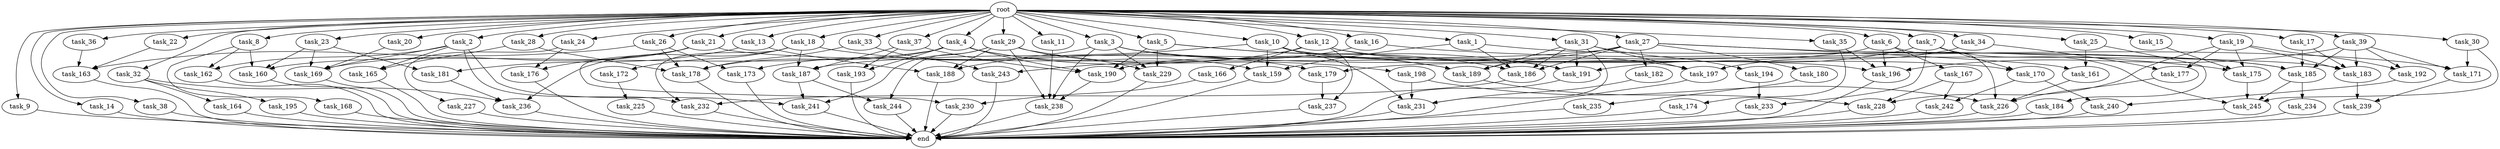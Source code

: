 digraph G {
  root [size="0.000000"];
  task_1 [size="1.024000"];
  task_2 [size="1.024000"];
  task_3 [size="1.024000"];
  task_4 [size="1.024000"];
  task_5 [size="1.024000"];
  task_6 [size="1.024000"];
  task_7 [size="1.024000"];
  task_8 [size="1.024000"];
  task_9 [size="1.024000"];
  task_10 [size="1.024000"];
  task_11 [size="1.024000"];
  task_12 [size="1.024000"];
  task_13 [size="1.024000"];
  task_14 [size="1.024000"];
  task_15 [size="1.024000"];
  task_16 [size="1.024000"];
  task_17 [size="1.024000"];
  task_18 [size="1.024000"];
  task_19 [size="1.024000"];
  task_20 [size="1.024000"];
  task_21 [size="1.024000"];
  task_22 [size="1.024000"];
  task_23 [size="1.024000"];
  task_24 [size="1.024000"];
  task_25 [size="1.024000"];
  task_26 [size="1.024000"];
  task_27 [size="1.024000"];
  task_28 [size="1.024000"];
  task_29 [size="1.024000"];
  task_30 [size="1.024000"];
  task_31 [size="1.024000"];
  task_32 [size="1.024000"];
  task_33 [size="1.024000"];
  task_34 [size="1.024000"];
  task_35 [size="1.024000"];
  task_36 [size="1.024000"];
  task_37 [size="1.024000"];
  task_38 [size="1.024000"];
  task_39 [size="1.024000"];
  task_159 [size="2250562863.104000"];
  task_160 [size="1975684956.160000"];
  task_161 [size="171798691.840000"];
  task_162 [size="1116691496.960000"];
  task_163 [size="2267742732.288000"];
  task_164 [size="34359738.368000"];
  task_165 [size="1279900254.208000"];
  task_166 [size="77309411.328000"];
  task_167 [size="34359738.368000"];
  task_168 [size="695784701.952000"];
  task_169 [size="1778116460.544000"];
  task_170 [size="936302870.528000"];
  task_171 [size="764504178.688000"];
  task_172 [size="858993459.200000"];
  task_173 [size="1408749273.088000"];
  task_174 [size="309237645.312000"];
  task_175 [size="1494648619.008000"];
  task_176 [size="111669149.696000"];
  task_177 [size="429496729.600000"];
  task_178 [size="2714419331.072000"];
  task_179 [size="893353197.568000"];
  task_180 [size="34359738.368000"];
  task_181 [size="498216206.336000"];
  task_182 [size="34359738.368000"];
  task_183 [size="979252543.488000"];
  task_184 [size="137438953.472000"];
  task_185 [size="1417339207.680000"];
  task_186 [size="1589137899.520000"];
  task_187 [size="1589137899.520000"];
  task_188 [size="1082331758.592000"];
  task_189 [size="1992864825.344000"];
  task_190 [size="2284922601.472000"];
  task_191 [size="2413771620.352000"];
  task_192 [size="352187318.272000"];
  task_193 [size="1554778161.152000"];
  task_194 [size="549755813.888000"];
  task_195 [size="34359738.368000"];
  task_196 [size="1176821039.104000"];
  task_197 [size="841813590.016000"];
  task_198 [size="309237645.312000"];
  task_225 [size="309237645.312000"];
  task_226 [size="833223655.424000"];
  task_227 [size="34359738.368000"];
  task_228 [size="463856467.968000"];
  task_229 [size="1168231104.512000"];
  task_230 [size="154618822.656000"];
  task_231 [size="2104533975.040000"];
  task_232 [size="1589137899.520000"];
  task_233 [size="1717986918.400000"];
  task_234 [size="77309411.328000"];
  task_235 [size="34359738.368000"];
  task_236 [size="1314259992.576000"];
  task_237 [size="214748364.800000"];
  task_238 [size="1314259992.576000"];
  task_239 [size="1245540515.840000"];
  task_240 [size="455266533.376000"];
  task_241 [size="1589137899.520000"];
  task_242 [size="635655159.808000"];
  task_243 [size="214748364.800000"];
  task_244 [size="1168231104.512000"];
  task_245 [size="1434519076.864000"];
  end [size="0.000000"];

  root -> task_1 [size="1.000000"];
  root -> task_2 [size="1.000000"];
  root -> task_3 [size="1.000000"];
  root -> task_4 [size="1.000000"];
  root -> task_5 [size="1.000000"];
  root -> task_6 [size="1.000000"];
  root -> task_7 [size="1.000000"];
  root -> task_8 [size="1.000000"];
  root -> task_9 [size="1.000000"];
  root -> task_10 [size="1.000000"];
  root -> task_11 [size="1.000000"];
  root -> task_12 [size="1.000000"];
  root -> task_13 [size="1.000000"];
  root -> task_14 [size="1.000000"];
  root -> task_15 [size="1.000000"];
  root -> task_16 [size="1.000000"];
  root -> task_17 [size="1.000000"];
  root -> task_18 [size="1.000000"];
  root -> task_19 [size="1.000000"];
  root -> task_20 [size="1.000000"];
  root -> task_21 [size="1.000000"];
  root -> task_22 [size="1.000000"];
  root -> task_23 [size="1.000000"];
  root -> task_24 [size="1.000000"];
  root -> task_25 [size="1.000000"];
  root -> task_26 [size="1.000000"];
  root -> task_27 [size="1.000000"];
  root -> task_28 [size="1.000000"];
  root -> task_29 [size="1.000000"];
  root -> task_30 [size="1.000000"];
  root -> task_31 [size="1.000000"];
  root -> task_32 [size="1.000000"];
  root -> task_33 [size="1.000000"];
  root -> task_34 [size="1.000000"];
  root -> task_35 [size="1.000000"];
  root -> task_36 [size="1.000000"];
  root -> task_37 [size="1.000000"];
  root -> task_38 [size="1.000000"];
  root -> task_39 [size="1.000000"];
  task_1 -> task_159 [size="679477248.000000"];
  task_1 -> task_185 [size="679477248.000000"];
  task_1 -> task_186 [size="679477248.000000"];
  task_2 -> task_162 [size="411041792.000000"];
  task_2 -> task_165 [size="411041792.000000"];
  task_2 -> task_169 [size="411041792.000000"];
  task_2 -> task_232 [size="411041792.000000"];
  task_2 -> task_241 [size="411041792.000000"];
  task_3 -> task_171 [size="536870912.000000"];
  task_3 -> task_173 [size="536870912.000000"];
  task_3 -> task_189 [size="536870912.000000"];
  task_3 -> task_229 [size="536870912.000000"];
  task_3 -> task_238 [size="536870912.000000"];
  task_4 -> task_159 [size="838860800.000000"];
  task_4 -> task_160 [size="838860800.000000"];
  task_4 -> task_178 [size="838860800.000000"];
  task_4 -> task_189 [size="838860800.000000"];
  task_4 -> task_190 [size="838860800.000000"];
  task_4 -> task_193 [size="838860800.000000"];
  task_5 -> task_186 [size="301989888.000000"];
  task_5 -> task_190 [size="301989888.000000"];
  task_5 -> task_191 [size="301989888.000000"];
  task_5 -> task_229 [size="301989888.000000"];
  task_6 -> task_167 [size="33554432.000000"];
  task_6 -> task_179 [size="33554432.000000"];
  task_6 -> task_196 [size="33554432.000000"];
  task_6 -> task_226 [size="33554432.000000"];
  task_7 -> task_170 [size="838860800.000000"];
  task_7 -> task_191 [size="838860800.000000"];
  task_7 -> task_233 [size="838860800.000000"];
  task_7 -> task_245 [size="838860800.000000"];
  task_8 -> task_160 [size="679477248.000000"];
  task_8 -> task_162 [size="679477248.000000"];
  task_8 -> task_168 [size="679477248.000000"];
  task_9 -> end [size="1.000000"];
  task_10 -> task_159 [size="679477248.000000"];
  task_10 -> task_188 [size="679477248.000000"];
  task_10 -> task_191 [size="679477248.000000"];
  task_10 -> task_196 [size="679477248.000000"];
  task_10 -> task_231 [size="679477248.000000"];
  task_11 -> task_238 [size="411041792.000000"];
  task_12 -> task_166 [size="75497472.000000"];
  task_12 -> task_170 [size="75497472.000000"];
  task_12 -> task_197 [size="75497472.000000"];
  task_12 -> task_237 [size="75497472.000000"];
  task_12 -> task_243 [size="75497472.000000"];
  task_13 -> task_181 [size="75497472.000000"];
  task_13 -> task_188 [size="75497472.000000"];
  task_14 -> end [size="1.000000"];
  task_15 -> task_175 [size="838860800.000000"];
  task_16 -> task_175 [size="411041792.000000"];
  task_16 -> task_190 [size="411041792.000000"];
  task_17 -> task_183 [size="536870912.000000"];
  task_17 -> task_185 [size="536870912.000000"];
  task_18 -> task_172 [size="838860800.000000"];
  task_18 -> task_179 [size="838860800.000000"];
  task_18 -> task_187 [size="838860800.000000"];
  task_18 -> task_232 [size="838860800.000000"];
  task_18 -> task_236 [size="838860800.000000"];
  task_19 -> task_175 [size="209715200.000000"];
  task_19 -> task_177 [size="209715200.000000"];
  task_19 -> task_183 [size="209715200.000000"];
  task_19 -> task_192 [size="209715200.000000"];
  task_19 -> task_228 [size="209715200.000000"];
  task_20 -> task_169 [size="838860800.000000"];
  task_21 -> task_169 [size="75497472.000000"];
  task_21 -> task_176 [size="75497472.000000"];
  task_21 -> task_183 [size="75497472.000000"];
  task_21 -> task_230 [size="75497472.000000"];
  task_22 -> task_163 [size="838860800.000000"];
  task_23 -> task_160 [size="411041792.000000"];
  task_23 -> task_169 [size="411041792.000000"];
  task_23 -> task_181 [size="411041792.000000"];
  task_24 -> task_176 [size="33554432.000000"];
  task_24 -> task_227 [size="33554432.000000"];
  task_25 -> task_161 [size="134217728.000000"];
  task_25 -> task_184 [size="134217728.000000"];
  task_26 -> task_163 [size="838860800.000000"];
  task_26 -> task_173 [size="838860800.000000"];
  task_26 -> task_178 [size="838860800.000000"];
  task_27 -> task_161 [size="33554432.000000"];
  task_27 -> task_180 [size="33554432.000000"];
  task_27 -> task_182 [size="33554432.000000"];
  task_27 -> task_185 [size="33554432.000000"];
  task_27 -> task_186 [size="33554432.000000"];
  task_27 -> task_187 [size="33554432.000000"];
  task_27 -> task_189 [size="33554432.000000"];
  task_28 -> task_165 [size="838860800.000000"];
  task_28 -> task_178 [size="838860800.000000"];
  task_29 -> task_188 [size="301989888.000000"];
  task_29 -> task_198 [size="301989888.000000"];
  task_29 -> task_229 [size="301989888.000000"];
  task_29 -> task_238 [size="301989888.000000"];
  task_29 -> task_241 [size="301989888.000000"];
  task_29 -> task_244 [size="301989888.000000"];
  task_30 -> task_171 [size="75497472.000000"];
  task_30 -> task_245 [size="75497472.000000"];
  task_31 -> task_186 [size="536870912.000000"];
  task_31 -> task_189 [size="536870912.000000"];
  task_31 -> task_191 [size="536870912.000000"];
  task_31 -> task_194 [size="536870912.000000"];
  task_31 -> task_197 [size="536870912.000000"];
  task_31 -> task_231 [size="536870912.000000"];
  task_32 -> task_164 [size="33554432.000000"];
  task_32 -> task_195 [size="33554432.000000"];
  task_32 -> task_236 [size="33554432.000000"];
  task_33 -> task_178 [size="134217728.000000"];
  task_33 -> task_243 [size="134217728.000000"];
  task_34 -> task_177 [size="209715200.000000"];
  task_34 -> task_197 [size="209715200.000000"];
  task_35 -> task_174 [size="301989888.000000"];
  task_35 -> task_196 [size="301989888.000000"];
  task_36 -> task_163 [size="536870912.000000"];
  task_37 -> task_187 [size="679477248.000000"];
  task_37 -> task_190 [size="679477248.000000"];
  task_37 -> task_193 [size="679477248.000000"];
  task_38 -> end [size="1.000000"];
  task_39 -> task_171 [size="134217728.000000"];
  task_39 -> task_183 [size="134217728.000000"];
  task_39 -> task_185 [size="134217728.000000"];
  task_39 -> task_192 [size="134217728.000000"];
  task_39 -> task_196 [size="134217728.000000"];
  task_159 -> end [size="1.000000"];
  task_160 -> end [size="1.000000"];
  task_161 -> task_226 [size="209715200.000000"];
  task_162 -> end [size="1.000000"];
  task_163 -> end [size="1.000000"];
  task_164 -> end [size="1.000000"];
  task_165 -> end [size="1.000000"];
  task_166 -> task_230 [size="75497472.000000"];
  task_167 -> task_228 [size="209715200.000000"];
  task_167 -> task_242 [size="209715200.000000"];
  task_168 -> end [size="1.000000"];
  task_169 -> end [size="1.000000"];
  task_170 -> task_240 [size="411041792.000000"];
  task_170 -> task_242 [size="411041792.000000"];
  task_171 -> task_239 [size="536870912.000000"];
  task_172 -> task_225 [size="301989888.000000"];
  task_173 -> end [size="1.000000"];
  task_174 -> end [size="1.000000"];
  task_175 -> task_245 [size="411041792.000000"];
  task_176 -> end [size="1.000000"];
  task_177 -> task_226 [size="33554432.000000"];
  task_178 -> end [size="1.000000"];
  task_179 -> task_237 [size="134217728.000000"];
  task_180 -> task_235 [size="33554432.000000"];
  task_181 -> task_236 [size="411041792.000000"];
  task_182 -> task_231 [size="301989888.000000"];
  task_183 -> task_239 [size="679477248.000000"];
  task_184 -> end [size="1.000000"];
  task_185 -> task_234 [size="75497472.000000"];
  task_185 -> task_245 [size="75497472.000000"];
  task_186 -> task_232 [size="301989888.000000"];
  task_187 -> task_241 [size="838860800.000000"];
  task_187 -> task_244 [size="838860800.000000"];
  task_188 -> end [size="1.000000"];
  task_189 -> task_228 [size="33554432.000000"];
  task_190 -> task_238 [size="33554432.000000"];
  task_191 -> end [size="1.000000"];
  task_192 -> task_240 [size="33554432.000000"];
  task_193 -> end [size="1.000000"];
  task_194 -> task_233 [size="838860800.000000"];
  task_195 -> end [size="1.000000"];
  task_196 -> end [size="1.000000"];
  task_197 -> end [size="1.000000"];
  task_198 -> task_226 [size="536870912.000000"];
  task_198 -> task_231 [size="536870912.000000"];
  task_225 -> end [size="1.000000"];
  task_226 -> end [size="1.000000"];
  task_227 -> end [size="1.000000"];
  task_228 -> end [size="1.000000"];
  task_229 -> end [size="1.000000"];
  task_230 -> end [size="1.000000"];
  task_231 -> end [size="1.000000"];
  task_232 -> end [size="1.000000"];
  task_233 -> end [size="1.000000"];
  task_234 -> end [size="1.000000"];
  task_235 -> end [size="1.000000"];
  task_236 -> end [size="1.000000"];
  task_237 -> end [size="1.000000"];
  task_238 -> end [size="1.000000"];
  task_239 -> end [size="1.000000"];
  task_240 -> end [size="1.000000"];
  task_241 -> end [size="1.000000"];
  task_242 -> end [size="1.000000"];
  task_243 -> end [size="1.000000"];
  task_244 -> end [size="1.000000"];
  task_245 -> end [size="1.000000"];
}
